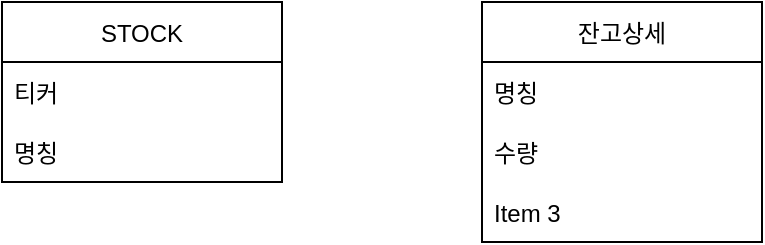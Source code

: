 <mxfile version="19.0.0" type="github">
  <diagram id="R2lEEEUBdFMjLlhIrx00" name="Page-1">
    <mxGraphModel dx="839" dy="742" grid="1" gridSize="10" guides="1" tooltips="1" connect="1" arrows="1" fold="1" page="1" pageScale="1" pageWidth="850" pageHeight="1100" math="0" shadow="0" extFonts="Permanent Marker^https://fonts.googleapis.com/css?family=Permanent+Marker">
      <root>
        <mxCell id="0" />
        <mxCell id="1" parent="0" />
        <mxCell id="awmdz0t9Ye8mRNucr13f-1" value="STOCK" style="swimlane;fontStyle=0;childLayout=stackLayout;horizontal=1;startSize=30;horizontalStack=0;resizeParent=1;resizeParentMax=0;resizeLast=0;collapsible=1;marginBottom=0;" vertex="1" parent="1">
          <mxGeometry x="90" y="70" width="140" height="90" as="geometry" />
        </mxCell>
        <mxCell id="awmdz0t9Ye8mRNucr13f-2" value="티커" style="text;strokeColor=none;fillColor=none;align=left;verticalAlign=middle;spacingLeft=4;spacingRight=4;overflow=hidden;points=[[0,0.5],[1,0.5]];portConstraint=eastwest;rotatable=0;" vertex="1" parent="awmdz0t9Ye8mRNucr13f-1">
          <mxGeometry y="30" width="140" height="30" as="geometry" />
        </mxCell>
        <mxCell id="awmdz0t9Ye8mRNucr13f-3" value="명칭" style="text;strokeColor=none;fillColor=none;align=left;verticalAlign=middle;spacingLeft=4;spacingRight=4;overflow=hidden;points=[[0,0.5],[1,0.5]];portConstraint=eastwest;rotatable=0;" vertex="1" parent="awmdz0t9Ye8mRNucr13f-1">
          <mxGeometry y="60" width="140" height="30" as="geometry" />
        </mxCell>
        <mxCell id="awmdz0t9Ye8mRNucr13f-5" value="잔고상세" style="swimlane;fontStyle=0;childLayout=stackLayout;horizontal=1;startSize=30;horizontalStack=0;resizeParent=1;resizeParentMax=0;resizeLast=0;collapsible=1;marginBottom=0;" vertex="1" parent="1">
          <mxGeometry x="330" y="70" width="140" height="120" as="geometry" />
        </mxCell>
        <mxCell id="awmdz0t9Ye8mRNucr13f-6" value="명칭" style="text;strokeColor=none;fillColor=none;align=left;verticalAlign=middle;spacingLeft=4;spacingRight=4;overflow=hidden;points=[[0,0.5],[1,0.5]];portConstraint=eastwest;rotatable=0;" vertex="1" parent="awmdz0t9Ye8mRNucr13f-5">
          <mxGeometry y="30" width="140" height="30" as="geometry" />
        </mxCell>
        <mxCell id="awmdz0t9Ye8mRNucr13f-7" value="수량" style="text;strokeColor=none;fillColor=none;align=left;verticalAlign=middle;spacingLeft=4;spacingRight=4;overflow=hidden;points=[[0,0.5],[1,0.5]];portConstraint=eastwest;rotatable=0;" vertex="1" parent="awmdz0t9Ye8mRNucr13f-5">
          <mxGeometry y="60" width="140" height="30" as="geometry" />
        </mxCell>
        <mxCell id="awmdz0t9Ye8mRNucr13f-8" value="Item 3" style="text;strokeColor=none;fillColor=none;align=left;verticalAlign=middle;spacingLeft=4;spacingRight=4;overflow=hidden;points=[[0,0.5],[1,0.5]];portConstraint=eastwest;rotatable=0;" vertex="1" parent="awmdz0t9Ye8mRNucr13f-5">
          <mxGeometry y="90" width="140" height="30" as="geometry" />
        </mxCell>
      </root>
    </mxGraphModel>
  </diagram>
</mxfile>
